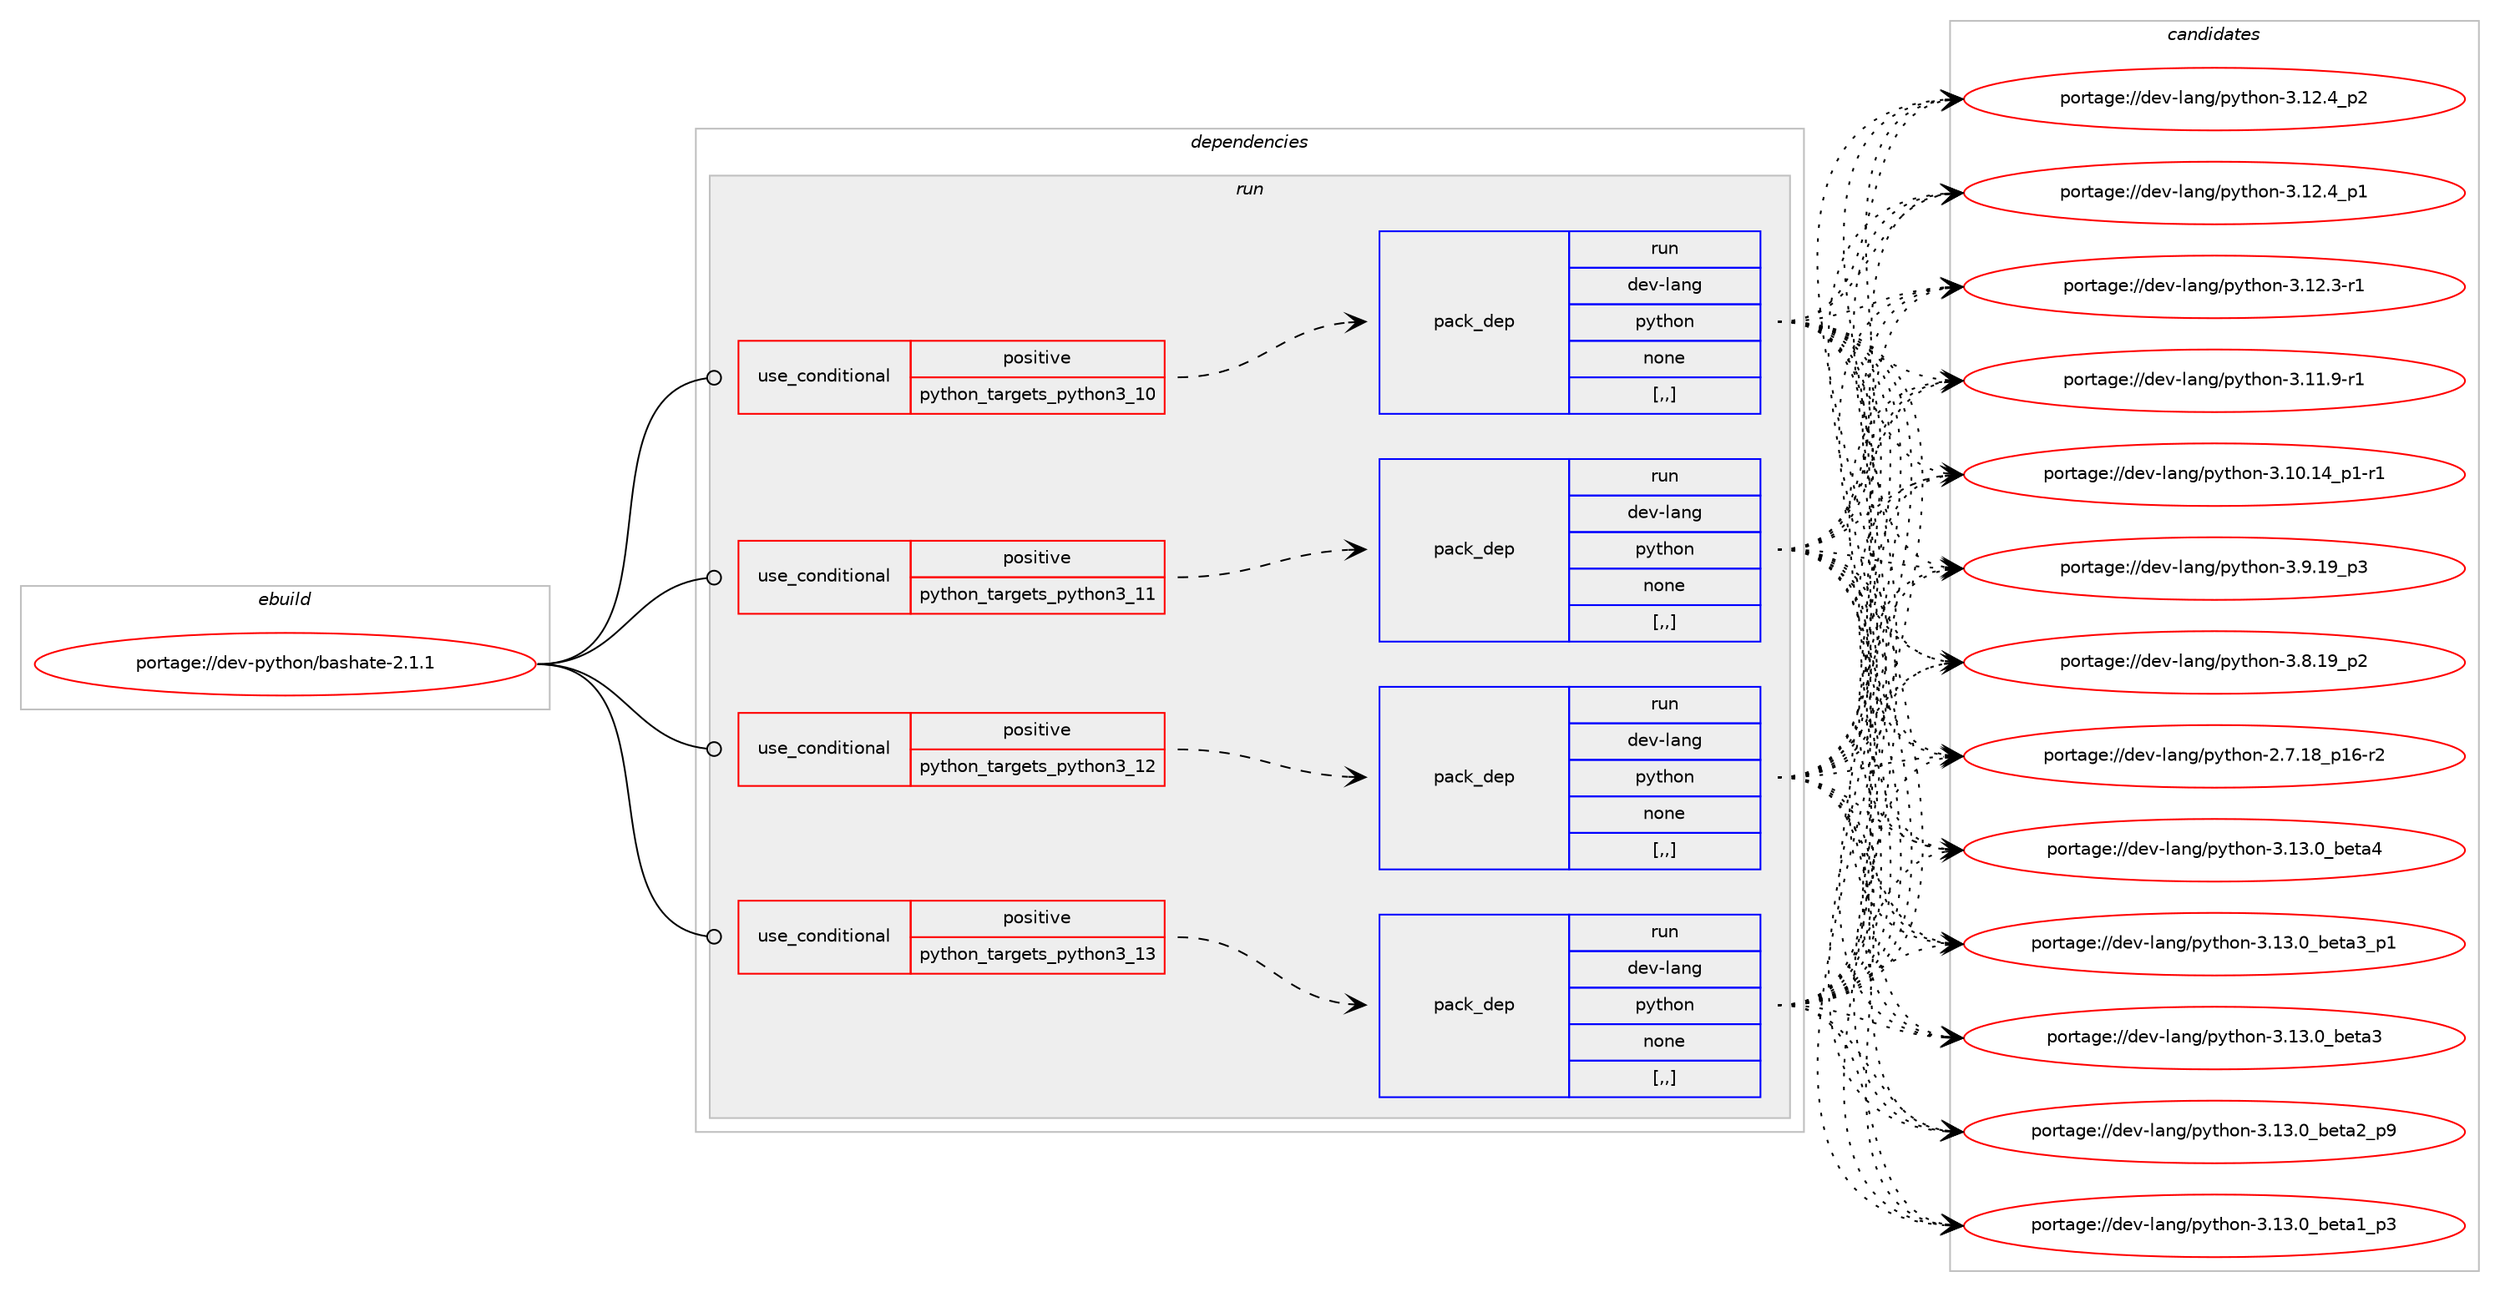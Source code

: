digraph prolog {

# *************
# Graph options
# *************

newrank=true;
concentrate=true;
compound=true;
graph [rankdir=LR,fontname=Helvetica,fontsize=10,ranksep=1.5];#, ranksep=2.5, nodesep=0.2];
edge  [arrowhead=vee];
node  [fontname=Helvetica,fontsize=10];

# **********
# The ebuild
# **********

subgraph cluster_leftcol {
color=gray;
label=<<i>ebuild</i>>;
id [label="portage://dev-python/bashate-2.1.1", color=red, width=4, href="../dev-python/bashate-2.1.1.svg"];
}

# ****************
# The dependencies
# ****************

subgraph cluster_midcol {
color=gray;
label=<<i>dependencies</i>>;
subgraph cluster_compile {
fillcolor="#eeeeee";
style=filled;
label=<<i>compile</i>>;
}
subgraph cluster_compileandrun {
fillcolor="#eeeeee";
style=filled;
label=<<i>compile and run</i>>;
}
subgraph cluster_run {
fillcolor="#eeeeee";
style=filled;
label=<<i>run</i>>;
subgraph cond31307 {
dependency142917 [label=<<TABLE BORDER="0" CELLBORDER="1" CELLSPACING="0" CELLPADDING="4"><TR><TD ROWSPAN="3" CELLPADDING="10">use_conditional</TD></TR><TR><TD>positive</TD></TR><TR><TD>python_targets_python3_10</TD></TR></TABLE>>, shape=none, color=red];
subgraph pack110366 {
dependency142918 [label=<<TABLE BORDER="0" CELLBORDER="1" CELLSPACING="0" CELLPADDING="4" WIDTH="220"><TR><TD ROWSPAN="6" CELLPADDING="30">pack_dep</TD></TR><TR><TD WIDTH="110">run</TD></TR><TR><TD>dev-lang</TD></TR><TR><TD>python</TD></TR><TR><TD>none</TD></TR><TR><TD>[,,]</TD></TR></TABLE>>, shape=none, color=blue];
}
dependency142917:e -> dependency142918:w [weight=20,style="dashed",arrowhead="vee"];
}
id:e -> dependency142917:w [weight=20,style="solid",arrowhead="odot"];
subgraph cond31308 {
dependency142919 [label=<<TABLE BORDER="0" CELLBORDER="1" CELLSPACING="0" CELLPADDING="4"><TR><TD ROWSPAN="3" CELLPADDING="10">use_conditional</TD></TR><TR><TD>positive</TD></TR><TR><TD>python_targets_python3_11</TD></TR></TABLE>>, shape=none, color=red];
subgraph pack110367 {
dependency142920 [label=<<TABLE BORDER="0" CELLBORDER="1" CELLSPACING="0" CELLPADDING="4" WIDTH="220"><TR><TD ROWSPAN="6" CELLPADDING="30">pack_dep</TD></TR><TR><TD WIDTH="110">run</TD></TR><TR><TD>dev-lang</TD></TR><TR><TD>python</TD></TR><TR><TD>none</TD></TR><TR><TD>[,,]</TD></TR></TABLE>>, shape=none, color=blue];
}
dependency142919:e -> dependency142920:w [weight=20,style="dashed",arrowhead="vee"];
}
id:e -> dependency142919:w [weight=20,style="solid",arrowhead="odot"];
subgraph cond31309 {
dependency142921 [label=<<TABLE BORDER="0" CELLBORDER="1" CELLSPACING="0" CELLPADDING="4"><TR><TD ROWSPAN="3" CELLPADDING="10">use_conditional</TD></TR><TR><TD>positive</TD></TR><TR><TD>python_targets_python3_12</TD></TR></TABLE>>, shape=none, color=red];
subgraph pack110368 {
dependency142922 [label=<<TABLE BORDER="0" CELLBORDER="1" CELLSPACING="0" CELLPADDING="4" WIDTH="220"><TR><TD ROWSPAN="6" CELLPADDING="30">pack_dep</TD></TR><TR><TD WIDTH="110">run</TD></TR><TR><TD>dev-lang</TD></TR><TR><TD>python</TD></TR><TR><TD>none</TD></TR><TR><TD>[,,]</TD></TR></TABLE>>, shape=none, color=blue];
}
dependency142921:e -> dependency142922:w [weight=20,style="dashed",arrowhead="vee"];
}
id:e -> dependency142921:w [weight=20,style="solid",arrowhead="odot"];
subgraph cond31310 {
dependency142923 [label=<<TABLE BORDER="0" CELLBORDER="1" CELLSPACING="0" CELLPADDING="4"><TR><TD ROWSPAN="3" CELLPADDING="10">use_conditional</TD></TR><TR><TD>positive</TD></TR><TR><TD>python_targets_python3_13</TD></TR></TABLE>>, shape=none, color=red];
subgraph pack110369 {
dependency142924 [label=<<TABLE BORDER="0" CELLBORDER="1" CELLSPACING="0" CELLPADDING="4" WIDTH="220"><TR><TD ROWSPAN="6" CELLPADDING="30">pack_dep</TD></TR><TR><TD WIDTH="110">run</TD></TR><TR><TD>dev-lang</TD></TR><TR><TD>python</TD></TR><TR><TD>none</TD></TR><TR><TD>[,,]</TD></TR></TABLE>>, shape=none, color=blue];
}
dependency142923:e -> dependency142924:w [weight=20,style="dashed",arrowhead="vee"];
}
id:e -> dependency142923:w [weight=20,style="solid",arrowhead="odot"];
}
}

# **************
# The candidates
# **************

subgraph cluster_choices {
rank=same;
color=gray;
label=<<i>candidates</i>>;

subgraph choice110366 {
color=black;
nodesep=1;
choice1001011184510897110103471121211161041111104551464951464895981011169752 [label="portage://dev-lang/python-3.13.0_beta4", color=red, width=4,href="../dev-lang/python-3.13.0_beta4.svg"];
choice10010111845108971101034711212111610411111045514649514648959810111697519511249 [label="portage://dev-lang/python-3.13.0_beta3_p1", color=red, width=4,href="../dev-lang/python-3.13.0_beta3_p1.svg"];
choice1001011184510897110103471121211161041111104551464951464895981011169751 [label="portage://dev-lang/python-3.13.0_beta3", color=red, width=4,href="../dev-lang/python-3.13.0_beta3.svg"];
choice10010111845108971101034711212111610411111045514649514648959810111697509511257 [label="portage://dev-lang/python-3.13.0_beta2_p9", color=red, width=4,href="../dev-lang/python-3.13.0_beta2_p9.svg"];
choice10010111845108971101034711212111610411111045514649514648959810111697499511251 [label="portage://dev-lang/python-3.13.0_beta1_p3", color=red, width=4,href="../dev-lang/python-3.13.0_beta1_p3.svg"];
choice100101118451089711010347112121116104111110455146495046529511250 [label="portage://dev-lang/python-3.12.4_p2", color=red, width=4,href="../dev-lang/python-3.12.4_p2.svg"];
choice100101118451089711010347112121116104111110455146495046529511249 [label="portage://dev-lang/python-3.12.4_p1", color=red, width=4,href="../dev-lang/python-3.12.4_p1.svg"];
choice100101118451089711010347112121116104111110455146495046514511449 [label="portage://dev-lang/python-3.12.3-r1", color=red, width=4,href="../dev-lang/python-3.12.3-r1.svg"];
choice100101118451089711010347112121116104111110455146494946574511449 [label="portage://dev-lang/python-3.11.9-r1", color=red, width=4,href="../dev-lang/python-3.11.9-r1.svg"];
choice100101118451089711010347112121116104111110455146494846495295112494511449 [label="portage://dev-lang/python-3.10.14_p1-r1", color=red, width=4,href="../dev-lang/python-3.10.14_p1-r1.svg"];
choice100101118451089711010347112121116104111110455146574649579511251 [label="portage://dev-lang/python-3.9.19_p3", color=red, width=4,href="../dev-lang/python-3.9.19_p3.svg"];
choice100101118451089711010347112121116104111110455146564649579511250 [label="portage://dev-lang/python-3.8.19_p2", color=red, width=4,href="../dev-lang/python-3.8.19_p2.svg"];
choice100101118451089711010347112121116104111110455046554649569511249544511450 [label="portage://dev-lang/python-2.7.18_p16-r2", color=red, width=4,href="../dev-lang/python-2.7.18_p16-r2.svg"];
dependency142918:e -> choice1001011184510897110103471121211161041111104551464951464895981011169752:w [style=dotted,weight="100"];
dependency142918:e -> choice10010111845108971101034711212111610411111045514649514648959810111697519511249:w [style=dotted,weight="100"];
dependency142918:e -> choice1001011184510897110103471121211161041111104551464951464895981011169751:w [style=dotted,weight="100"];
dependency142918:e -> choice10010111845108971101034711212111610411111045514649514648959810111697509511257:w [style=dotted,weight="100"];
dependency142918:e -> choice10010111845108971101034711212111610411111045514649514648959810111697499511251:w [style=dotted,weight="100"];
dependency142918:e -> choice100101118451089711010347112121116104111110455146495046529511250:w [style=dotted,weight="100"];
dependency142918:e -> choice100101118451089711010347112121116104111110455146495046529511249:w [style=dotted,weight="100"];
dependency142918:e -> choice100101118451089711010347112121116104111110455146495046514511449:w [style=dotted,weight="100"];
dependency142918:e -> choice100101118451089711010347112121116104111110455146494946574511449:w [style=dotted,weight="100"];
dependency142918:e -> choice100101118451089711010347112121116104111110455146494846495295112494511449:w [style=dotted,weight="100"];
dependency142918:e -> choice100101118451089711010347112121116104111110455146574649579511251:w [style=dotted,weight="100"];
dependency142918:e -> choice100101118451089711010347112121116104111110455146564649579511250:w [style=dotted,weight="100"];
dependency142918:e -> choice100101118451089711010347112121116104111110455046554649569511249544511450:w [style=dotted,weight="100"];
}
subgraph choice110367 {
color=black;
nodesep=1;
choice1001011184510897110103471121211161041111104551464951464895981011169752 [label="portage://dev-lang/python-3.13.0_beta4", color=red, width=4,href="../dev-lang/python-3.13.0_beta4.svg"];
choice10010111845108971101034711212111610411111045514649514648959810111697519511249 [label="portage://dev-lang/python-3.13.0_beta3_p1", color=red, width=4,href="../dev-lang/python-3.13.0_beta3_p1.svg"];
choice1001011184510897110103471121211161041111104551464951464895981011169751 [label="portage://dev-lang/python-3.13.0_beta3", color=red, width=4,href="../dev-lang/python-3.13.0_beta3.svg"];
choice10010111845108971101034711212111610411111045514649514648959810111697509511257 [label="portage://dev-lang/python-3.13.0_beta2_p9", color=red, width=4,href="../dev-lang/python-3.13.0_beta2_p9.svg"];
choice10010111845108971101034711212111610411111045514649514648959810111697499511251 [label="portage://dev-lang/python-3.13.0_beta1_p3", color=red, width=4,href="../dev-lang/python-3.13.0_beta1_p3.svg"];
choice100101118451089711010347112121116104111110455146495046529511250 [label="portage://dev-lang/python-3.12.4_p2", color=red, width=4,href="../dev-lang/python-3.12.4_p2.svg"];
choice100101118451089711010347112121116104111110455146495046529511249 [label="portage://dev-lang/python-3.12.4_p1", color=red, width=4,href="../dev-lang/python-3.12.4_p1.svg"];
choice100101118451089711010347112121116104111110455146495046514511449 [label="portage://dev-lang/python-3.12.3-r1", color=red, width=4,href="../dev-lang/python-3.12.3-r1.svg"];
choice100101118451089711010347112121116104111110455146494946574511449 [label="portage://dev-lang/python-3.11.9-r1", color=red, width=4,href="../dev-lang/python-3.11.9-r1.svg"];
choice100101118451089711010347112121116104111110455146494846495295112494511449 [label="portage://dev-lang/python-3.10.14_p1-r1", color=red, width=4,href="../dev-lang/python-3.10.14_p1-r1.svg"];
choice100101118451089711010347112121116104111110455146574649579511251 [label="portage://dev-lang/python-3.9.19_p3", color=red, width=4,href="../dev-lang/python-3.9.19_p3.svg"];
choice100101118451089711010347112121116104111110455146564649579511250 [label="portage://dev-lang/python-3.8.19_p2", color=red, width=4,href="../dev-lang/python-3.8.19_p2.svg"];
choice100101118451089711010347112121116104111110455046554649569511249544511450 [label="portage://dev-lang/python-2.7.18_p16-r2", color=red, width=4,href="../dev-lang/python-2.7.18_p16-r2.svg"];
dependency142920:e -> choice1001011184510897110103471121211161041111104551464951464895981011169752:w [style=dotted,weight="100"];
dependency142920:e -> choice10010111845108971101034711212111610411111045514649514648959810111697519511249:w [style=dotted,weight="100"];
dependency142920:e -> choice1001011184510897110103471121211161041111104551464951464895981011169751:w [style=dotted,weight="100"];
dependency142920:e -> choice10010111845108971101034711212111610411111045514649514648959810111697509511257:w [style=dotted,weight="100"];
dependency142920:e -> choice10010111845108971101034711212111610411111045514649514648959810111697499511251:w [style=dotted,weight="100"];
dependency142920:e -> choice100101118451089711010347112121116104111110455146495046529511250:w [style=dotted,weight="100"];
dependency142920:e -> choice100101118451089711010347112121116104111110455146495046529511249:w [style=dotted,weight="100"];
dependency142920:e -> choice100101118451089711010347112121116104111110455146495046514511449:w [style=dotted,weight="100"];
dependency142920:e -> choice100101118451089711010347112121116104111110455146494946574511449:w [style=dotted,weight="100"];
dependency142920:e -> choice100101118451089711010347112121116104111110455146494846495295112494511449:w [style=dotted,weight="100"];
dependency142920:e -> choice100101118451089711010347112121116104111110455146574649579511251:w [style=dotted,weight="100"];
dependency142920:e -> choice100101118451089711010347112121116104111110455146564649579511250:w [style=dotted,weight="100"];
dependency142920:e -> choice100101118451089711010347112121116104111110455046554649569511249544511450:w [style=dotted,weight="100"];
}
subgraph choice110368 {
color=black;
nodesep=1;
choice1001011184510897110103471121211161041111104551464951464895981011169752 [label="portage://dev-lang/python-3.13.0_beta4", color=red, width=4,href="../dev-lang/python-3.13.0_beta4.svg"];
choice10010111845108971101034711212111610411111045514649514648959810111697519511249 [label="portage://dev-lang/python-3.13.0_beta3_p1", color=red, width=4,href="../dev-lang/python-3.13.0_beta3_p1.svg"];
choice1001011184510897110103471121211161041111104551464951464895981011169751 [label="portage://dev-lang/python-3.13.0_beta3", color=red, width=4,href="../dev-lang/python-3.13.0_beta3.svg"];
choice10010111845108971101034711212111610411111045514649514648959810111697509511257 [label="portage://dev-lang/python-3.13.0_beta2_p9", color=red, width=4,href="../dev-lang/python-3.13.0_beta2_p9.svg"];
choice10010111845108971101034711212111610411111045514649514648959810111697499511251 [label="portage://dev-lang/python-3.13.0_beta1_p3", color=red, width=4,href="../dev-lang/python-3.13.0_beta1_p3.svg"];
choice100101118451089711010347112121116104111110455146495046529511250 [label="portage://dev-lang/python-3.12.4_p2", color=red, width=4,href="../dev-lang/python-3.12.4_p2.svg"];
choice100101118451089711010347112121116104111110455146495046529511249 [label="portage://dev-lang/python-3.12.4_p1", color=red, width=4,href="../dev-lang/python-3.12.4_p1.svg"];
choice100101118451089711010347112121116104111110455146495046514511449 [label="portage://dev-lang/python-3.12.3-r1", color=red, width=4,href="../dev-lang/python-3.12.3-r1.svg"];
choice100101118451089711010347112121116104111110455146494946574511449 [label="portage://dev-lang/python-3.11.9-r1", color=red, width=4,href="../dev-lang/python-3.11.9-r1.svg"];
choice100101118451089711010347112121116104111110455146494846495295112494511449 [label="portage://dev-lang/python-3.10.14_p1-r1", color=red, width=4,href="../dev-lang/python-3.10.14_p1-r1.svg"];
choice100101118451089711010347112121116104111110455146574649579511251 [label="portage://dev-lang/python-3.9.19_p3", color=red, width=4,href="../dev-lang/python-3.9.19_p3.svg"];
choice100101118451089711010347112121116104111110455146564649579511250 [label="portage://dev-lang/python-3.8.19_p2", color=red, width=4,href="../dev-lang/python-3.8.19_p2.svg"];
choice100101118451089711010347112121116104111110455046554649569511249544511450 [label="portage://dev-lang/python-2.7.18_p16-r2", color=red, width=4,href="../dev-lang/python-2.7.18_p16-r2.svg"];
dependency142922:e -> choice1001011184510897110103471121211161041111104551464951464895981011169752:w [style=dotted,weight="100"];
dependency142922:e -> choice10010111845108971101034711212111610411111045514649514648959810111697519511249:w [style=dotted,weight="100"];
dependency142922:e -> choice1001011184510897110103471121211161041111104551464951464895981011169751:w [style=dotted,weight="100"];
dependency142922:e -> choice10010111845108971101034711212111610411111045514649514648959810111697509511257:w [style=dotted,weight="100"];
dependency142922:e -> choice10010111845108971101034711212111610411111045514649514648959810111697499511251:w [style=dotted,weight="100"];
dependency142922:e -> choice100101118451089711010347112121116104111110455146495046529511250:w [style=dotted,weight="100"];
dependency142922:e -> choice100101118451089711010347112121116104111110455146495046529511249:w [style=dotted,weight="100"];
dependency142922:e -> choice100101118451089711010347112121116104111110455146495046514511449:w [style=dotted,weight="100"];
dependency142922:e -> choice100101118451089711010347112121116104111110455146494946574511449:w [style=dotted,weight="100"];
dependency142922:e -> choice100101118451089711010347112121116104111110455146494846495295112494511449:w [style=dotted,weight="100"];
dependency142922:e -> choice100101118451089711010347112121116104111110455146574649579511251:w [style=dotted,weight="100"];
dependency142922:e -> choice100101118451089711010347112121116104111110455146564649579511250:w [style=dotted,weight="100"];
dependency142922:e -> choice100101118451089711010347112121116104111110455046554649569511249544511450:w [style=dotted,weight="100"];
}
subgraph choice110369 {
color=black;
nodesep=1;
choice1001011184510897110103471121211161041111104551464951464895981011169752 [label="portage://dev-lang/python-3.13.0_beta4", color=red, width=4,href="../dev-lang/python-3.13.0_beta4.svg"];
choice10010111845108971101034711212111610411111045514649514648959810111697519511249 [label="portage://dev-lang/python-3.13.0_beta3_p1", color=red, width=4,href="../dev-lang/python-3.13.0_beta3_p1.svg"];
choice1001011184510897110103471121211161041111104551464951464895981011169751 [label="portage://dev-lang/python-3.13.0_beta3", color=red, width=4,href="../dev-lang/python-3.13.0_beta3.svg"];
choice10010111845108971101034711212111610411111045514649514648959810111697509511257 [label="portage://dev-lang/python-3.13.0_beta2_p9", color=red, width=4,href="../dev-lang/python-3.13.0_beta2_p9.svg"];
choice10010111845108971101034711212111610411111045514649514648959810111697499511251 [label="portage://dev-lang/python-3.13.0_beta1_p3", color=red, width=4,href="../dev-lang/python-3.13.0_beta1_p3.svg"];
choice100101118451089711010347112121116104111110455146495046529511250 [label="portage://dev-lang/python-3.12.4_p2", color=red, width=4,href="../dev-lang/python-3.12.4_p2.svg"];
choice100101118451089711010347112121116104111110455146495046529511249 [label="portage://dev-lang/python-3.12.4_p1", color=red, width=4,href="../dev-lang/python-3.12.4_p1.svg"];
choice100101118451089711010347112121116104111110455146495046514511449 [label="portage://dev-lang/python-3.12.3-r1", color=red, width=4,href="../dev-lang/python-3.12.3-r1.svg"];
choice100101118451089711010347112121116104111110455146494946574511449 [label="portage://dev-lang/python-3.11.9-r1", color=red, width=4,href="../dev-lang/python-3.11.9-r1.svg"];
choice100101118451089711010347112121116104111110455146494846495295112494511449 [label="portage://dev-lang/python-3.10.14_p1-r1", color=red, width=4,href="../dev-lang/python-3.10.14_p1-r1.svg"];
choice100101118451089711010347112121116104111110455146574649579511251 [label="portage://dev-lang/python-3.9.19_p3", color=red, width=4,href="../dev-lang/python-3.9.19_p3.svg"];
choice100101118451089711010347112121116104111110455146564649579511250 [label="portage://dev-lang/python-3.8.19_p2", color=red, width=4,href="../dev-lang/python-3.8.19_p2.svg"];
choice100101118451089711010347112121116104111110455046554649569511249544511450 [label="portage://dev-lang/python-2.7.18_p16-r2", color=red, width=4,href="../dev-lang/python-2.7.18_p16-r2.svg"];
dependency142924:e -> choice1001011184510897110103471121211161041111104551464951464895981011169752:w [style=dotted,weight="100"];
dependency142924:e -> choice10010111845108971101034711212111610411111045514649514648959810111697519511249:w [style=dotted,weight="100"];
dependency142924:e -> choice1001011184510897110103471121211161041111104551464951464895981011169751:w [style=dotted,weight="100"];
dependency142924:e -> choice10010111845108971101034711212111610411111045514649514648959810111697509511257:w [style=dotted,weight="100"];
dependency142924:e -> choice10010111845108971101034711212111610411111045514649514648959810111697499511251:w [style=dotted,weight="100"];
dependency142924:e -> choice100101118451089711010347112121116104111110455146495046529511250:w [style=dotted,weight="100"];
dependency142924:e -> choice100101118451089711010347112121116104111110455146495046529511249:w [style=dotted,weight="100"];
dependency142924:e -> choice100101118451089711010347112121116104111110455146495046514511449:w [style=dotted,weight="100"];
dependency142924:e -> choice100101118451089711010347112121116104111110455146494946574511449:w [style=dotted,weight="100"];
dependency142924:e -> choice100101118451089711010347112121116104111110455146494846495295112494511449:w [style=dotted,weight="100"];
dependency142924:e -> choice100101118451089711010347112121116104111110455146574649579511251:w [style=dotted,weight="100"];
dependency142924:e -> choice100101118451089711010347112121116104111110455146564649579511250:w [style=dotted,weight="100"];
dependency142924:e -> choice100101118451089711010347112121116104111110455046554649569511249544511450:w [style=dotted,weight="100"];
}
}

}
